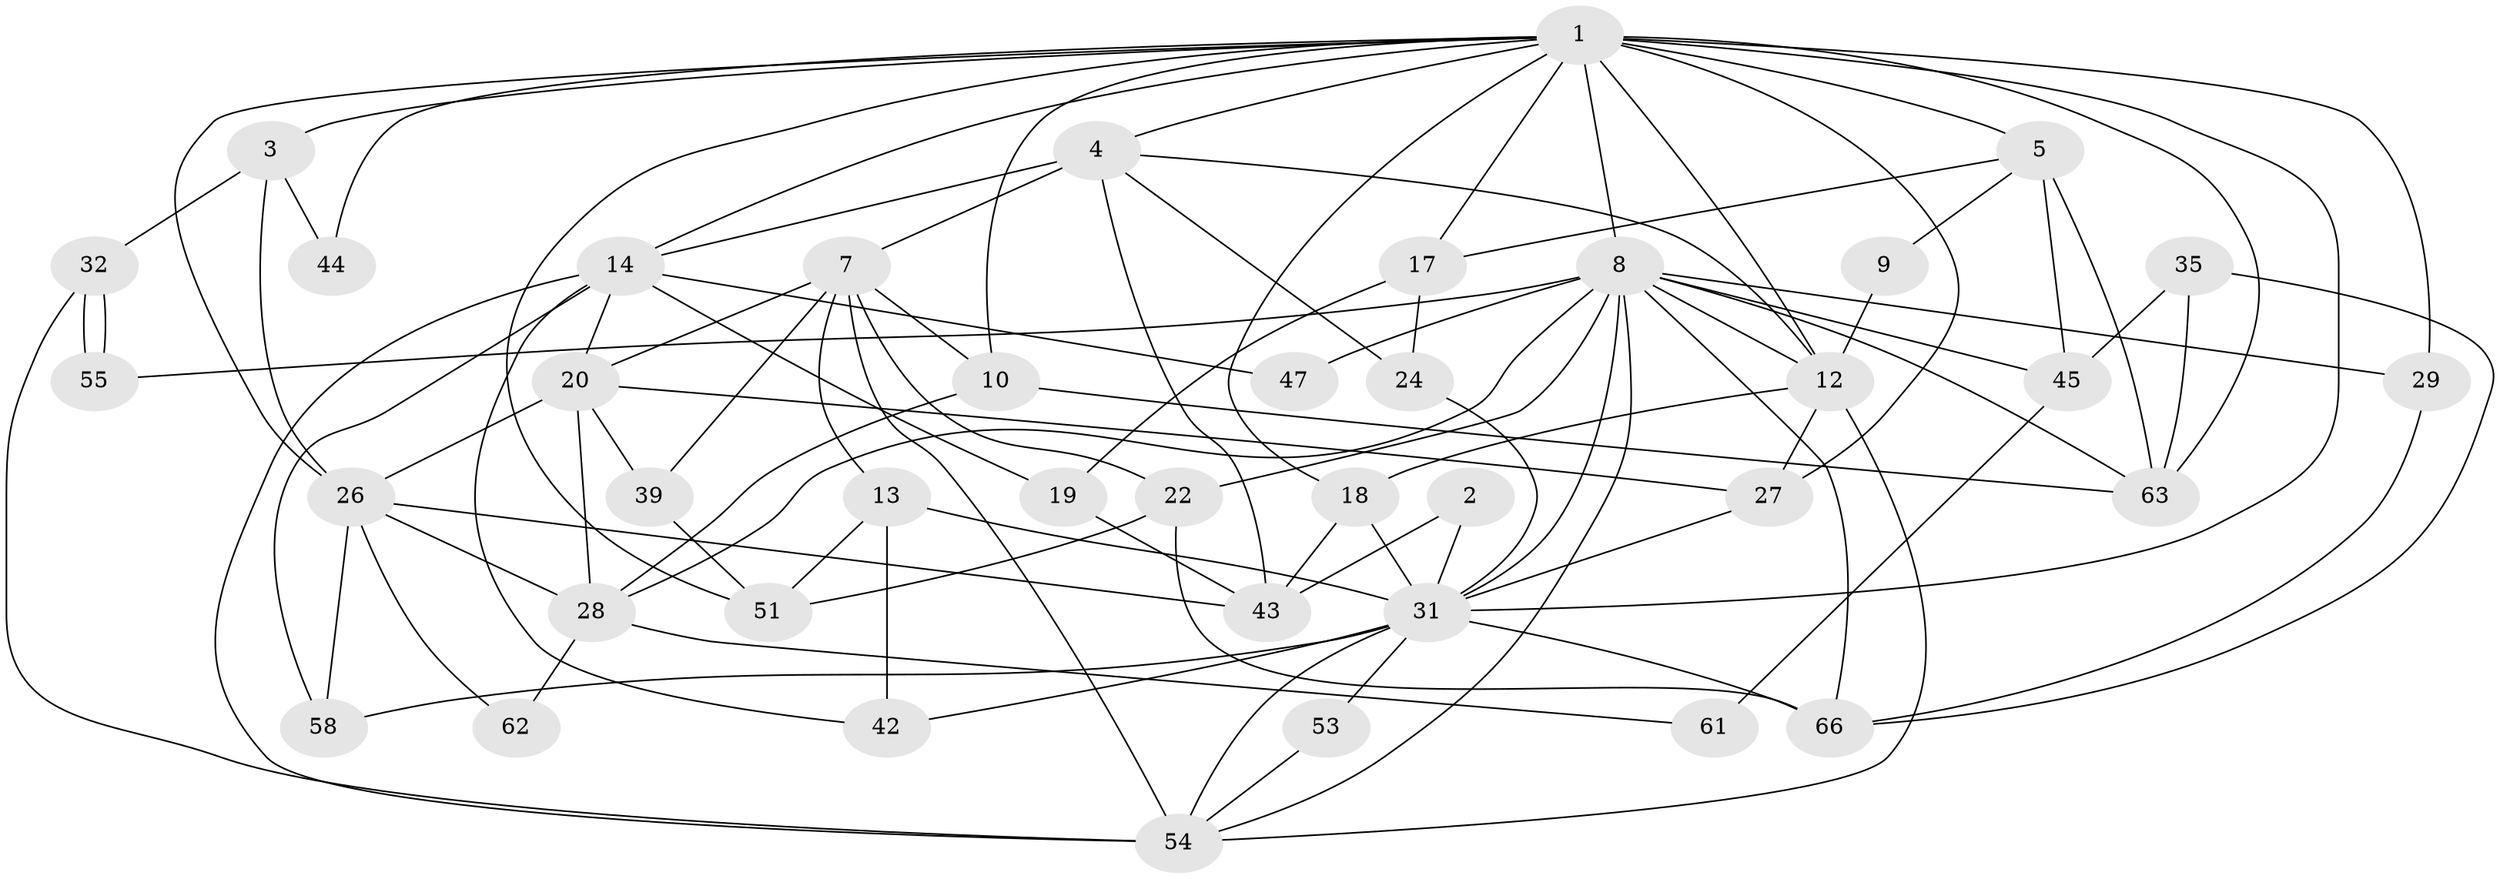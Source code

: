 // original degree distribution, {8: 0.029850746268656716, 2: 0.16417910447761194, 4: 0.2835820895522388, 3: 0.2537313432835821, 6: 0.1044776119402985, 7: 0.04477611940298507, 5: 0.11940298507462686}
// Generated by graph-tools (version 1.1) at 2025/19/03/04/25 18:19:02]
// undirected, 40 vertices, 96 edges
graph export_dot {
graph [start="1"]
  node [color=gray90,style=filled];
  1 [super="+60+6"];
  2;
  3;
  4 [super="+23"];
  5 [super="+15+67"];
  7 [super="+33"];
  8 [super="+11+57+21"];
  9;
  10 [super="+38"];
  12;
  13;
  14 [super="+30"];
  17;
  18 [super="+36"];
  19 [super="+25"];
  20 [super="+41"];
  22;
  24;
  26 [super="+48"];
  27 [super="+37"];
  28 [super="+34"];
  29;
  31 [super="+46+59"];
  32;
  35;
  39;
  42;
  43 [super="+65"];
  44;
  45;
  47;
  51 [super="+52"];
  53;
  54 [super="+64"];
  55;
  58;
  61;
  62;
  63;
  66;
  1 -- 12;
  1 -- 3;
  1 -- 29;
  1 -- 51;
  1 -- 18;
  1 -- 63;
  1 -- 5 [weight=2];
  1 -- 4;
  1 -- 8 [weight=2];
  1 -- 44;
  1 -- 14;
  1 -- 17;
  1 -- 26;
  1 -- 27;
  1 -- 31;
  1 -- 10;
  2 -- 43;
  2 -- 31;
  3 -- 32;
  3 -- 44;
  3 -- 26;
  4 -- 12;
  4 -- 43;
  4 -- 7;
  4 -- 24;
  4 -- 14;
  5 -- 45;
  5 -- 17;
  5 -- 9;
  5 -- 63;
  7 -- 20;
  7 -- 22;
  7 -- 39;
  7 -- 54 [weight=2];
  7 -- 13 [weight=2];
  7 -- 10;
  8 -- 29;
  8 -- 63;
  8 -- 12;
  8 -- 45 [weight=2];
  8 -- 54;
  8 -- 28;
  8 -- 47;
  8 -- 31 [weight=2];
  8 -- 66;
  8 -- 22;
  8 -- 55;
  9 -- 12;
  10 -- 63;
  10 -- 28;
  12 -- 18;
  12 -- 54;
  12 -- 27;
  13 -- 42;
  13 -- 51;
  13 -- 31;
  14 -- 19;
  14 -- 47;
  14 -- 42;
  14 -- 20;
  14 -- 58;
  14 -- 54;
  17 -- 24;
  17 -- 19;
  18 -- 43;
  18 -- 31 [weight=2];
  19 -- 43 [weight=2];
  20 -- 28;
  20 -- 26;
  20 -- 27;
  20 -- 39;
  22 -- 66;
  22 -- 51;
  24 -- 31;
  26 -- 58 [weight=2];
  26 -- 28;
  26 -- 62;
  26 -- 43 [weight=2];
  27 -- 31;
  28 -- 61;
  28 -- 62;
  29 -- 66;
  31 -- 58;
  31 -- 53;
  31 -- 66;
  31 -- 54;
  31 -- 42;
  32 -- 55;
  32 -- 55;
  32 -- 54;
  35 -- 66;
  35 -- 45;
  35 -- 63;
  39 -- 51;
  45 -- 61;
  53 -- 54;
}
